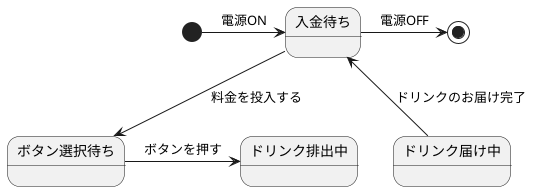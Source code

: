 @startuml 自動販売機
[*] -right->入金待ち : 電源ON
state 入金待ち{
}
state ボタン選択待ち{
}
state ドリンク届け中{
}

入金待ち -down-> ボタン選択待ち : 料金を投入する

ボタン選択待ち -right-> ドリンク排出中 : ボタンを押す

ドリンク届け中 -up-> 入金待ち : ドリンクのお届け完了
入金待ち -right-> [*] : 電源OFF
@enduml